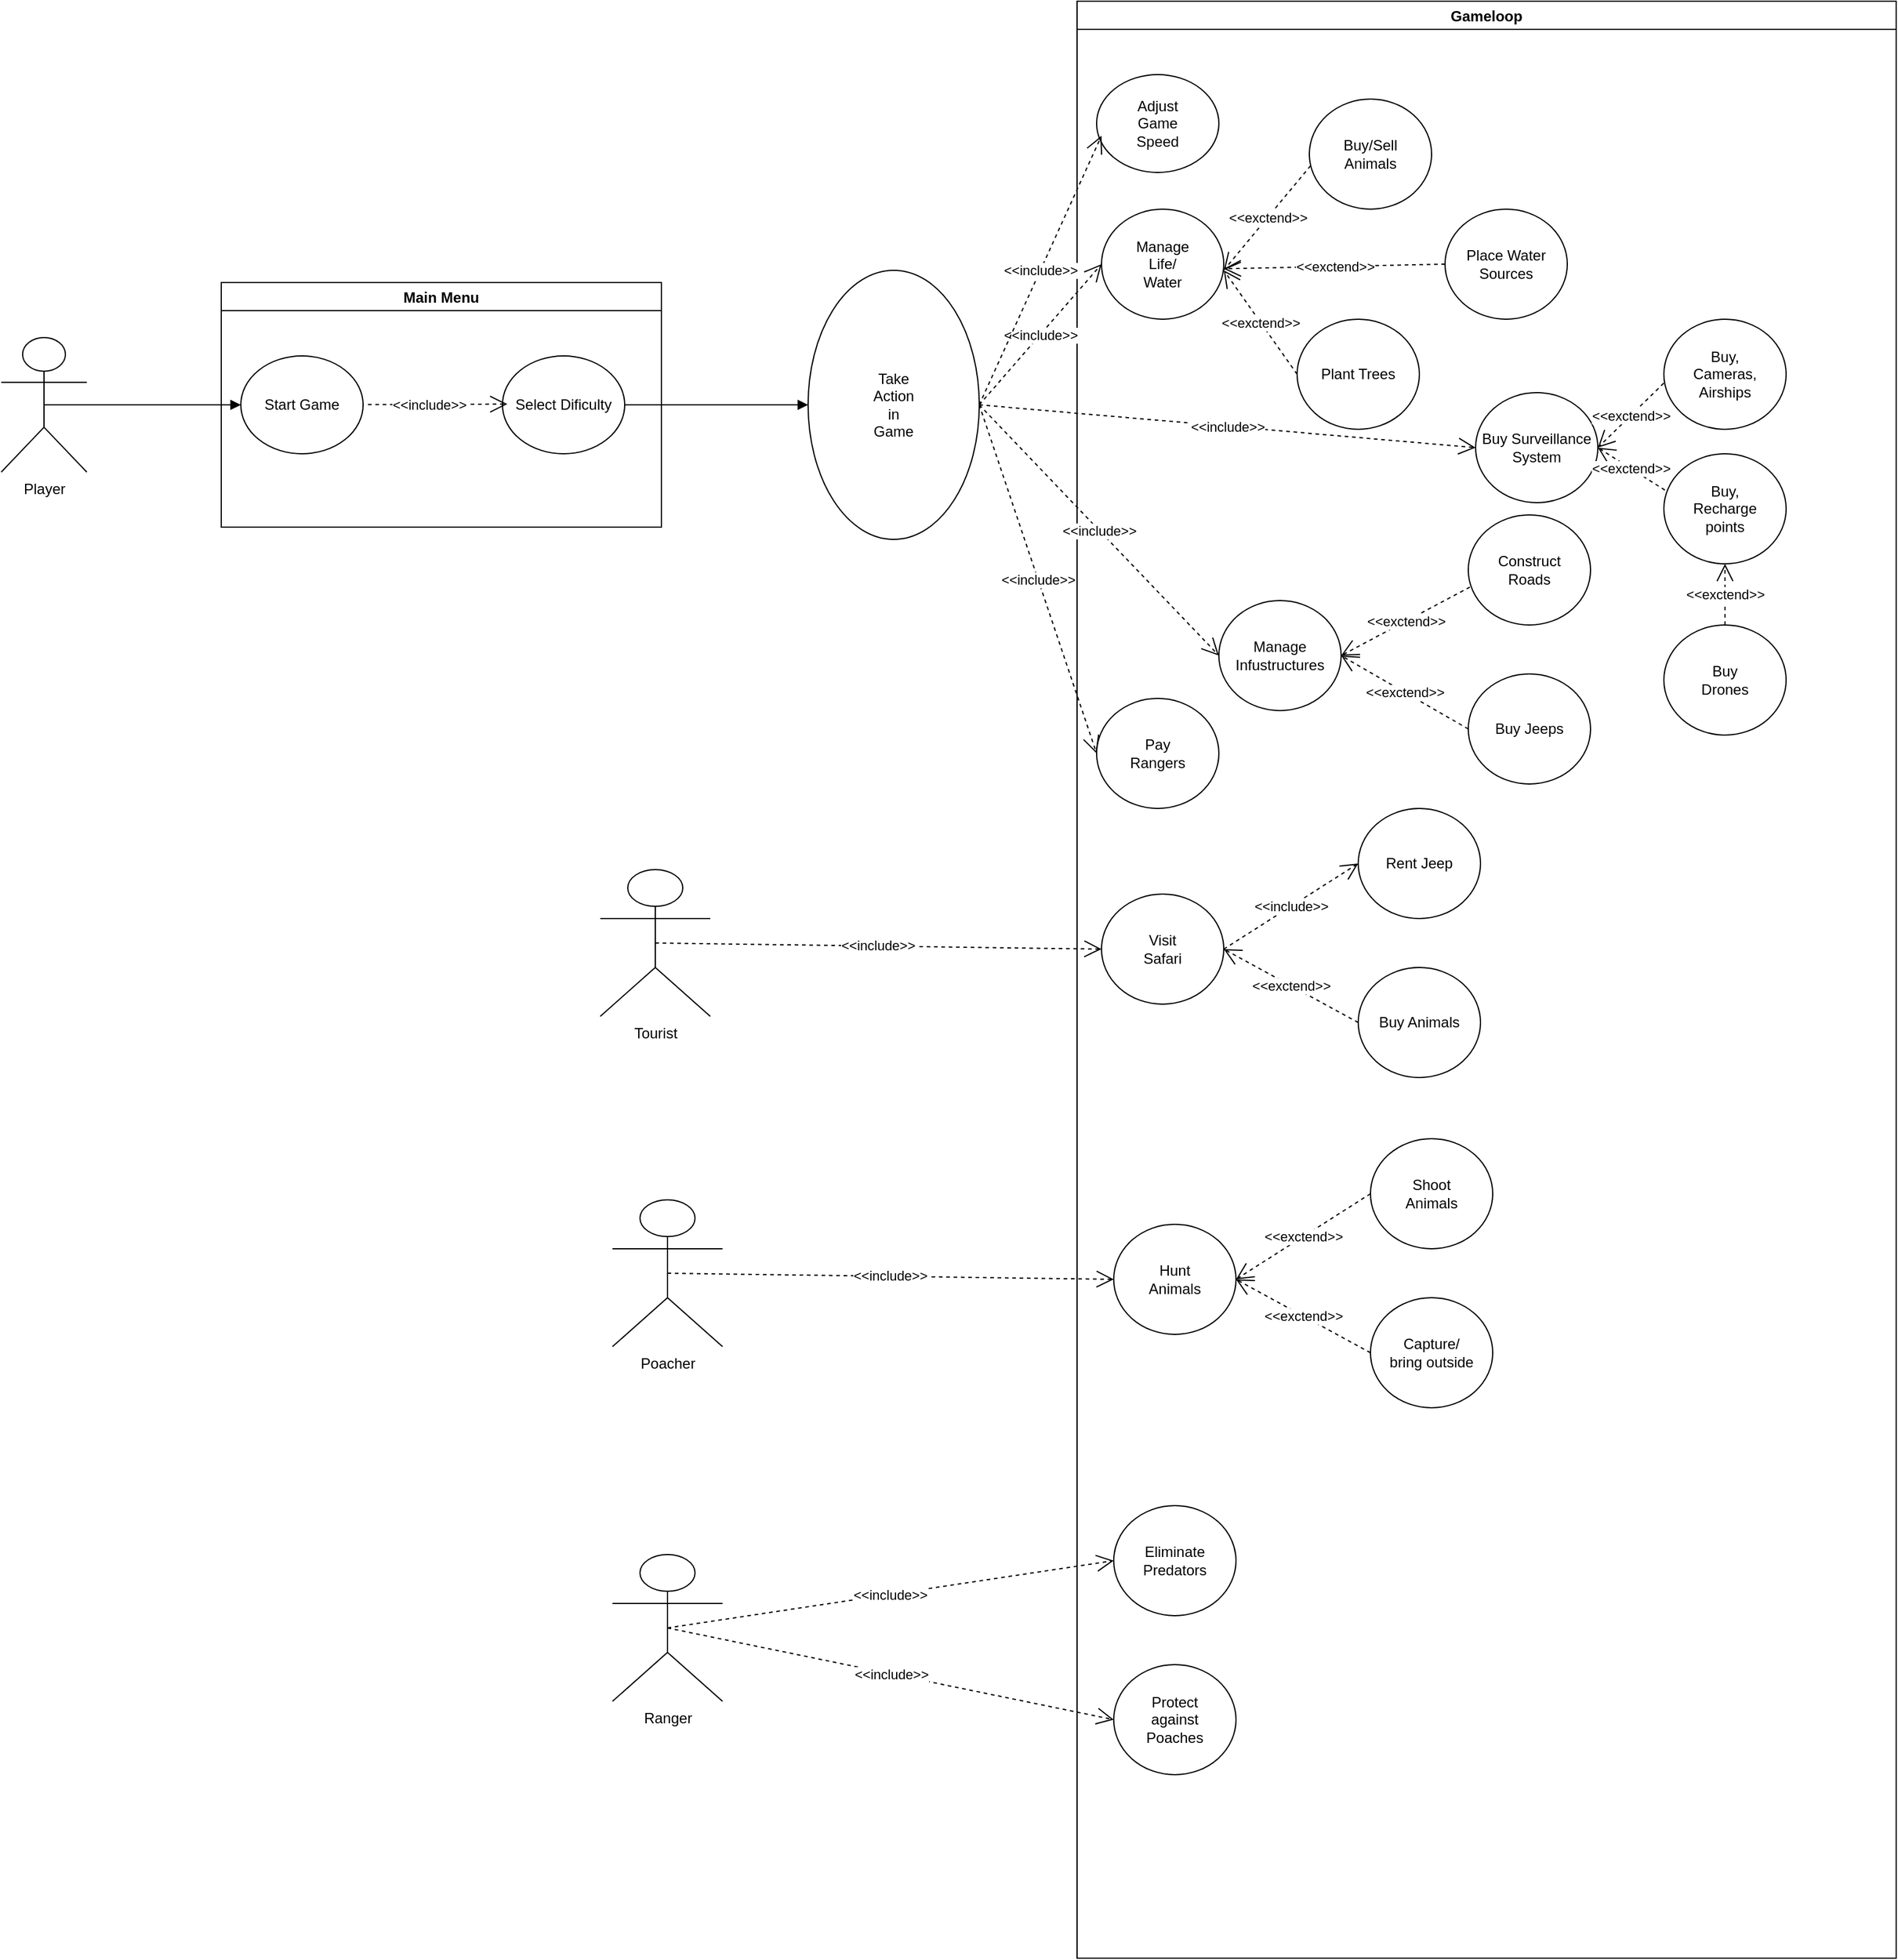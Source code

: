 <mxfile version="26.0.16">
  <diagram name="Σελίδα-1" id="S-yTBGDIuuRSjk1TnokO">
    <mxGraphModel dx="1229" dy="530" grid="1" gridSize="10" guides="1" tooltips="1" connect="1" arrows="1" fold="1" page="1" pageScale="1" pageWidth="827" pageHeight="1169" math="0" shadow="0">
      <root>
        <mxCell id="0" />
        <mxCell id="1" parent="0" />
        <mxCell id="vM_H_15y9soAiDHg9K5Y-1" value="Player" style="shape=umlActor;verticalLabelPosition=bottom;verticalAlign=top;html=1;" parent="1" vertex="1">
          <mxGeometry x="10" y="275" width="70" height="110" as="geometry" />
        </mxCell>
        <mxCell id="vM_H_15y9soAiDHg9K5Y-3" value="Main Menu" style="swimlane;" parent="1" vertex="1">
          <mxGeometry x="190" y="230" width="360" height="200" as="geometry" />
        </mxCell>
        <mxCell id="vM_H_15y9soAiDHg9K5Y-5" value="Start Game" style="ellipse;whiteSpace=wrap;html=1;align=center;" parent="vM_H_15y9soAiDHg9K5Y-3" vertex="1">
          <mxGeometry x="16" y="60" width="100" height="80" as="geometry" />
        </mxCell>
        <mxCell id="vM_H_15y9soAiDHg9K5Y-6" value="Select Dificulty" style="ellipse;whiteSpace=wrap;html=1;align=center;" parent="vM_H_15y9soAiDHg9K5Y-3" vertex="1">
          <mxGeometry x="230" y="60" width="100" height="80" as="geometry" />
        </mxCell>
        <mxCell id="vM_H_15y9soAiDHg9K5Y-12" value="&amp;lt;&amp;lt;include&amp;gt;&amp;gt;" style="endArrow=open;endSize=12;dashed=1;html=1;rounded=0;" parent="vM_H_15y9soAiDHg9K5Y-3" edge="1">
          <mxGeometry x="-0.123" width="160" relative="1" as="geometry">
            <mxPoint x="120" y="99.76" as="sourcePoint" />
            <mxPoint x="234" y="99.38" as="targetPoint" />
            <mxPoint as="offset" />
          </mxGeometry>
        </mxCell>
        <mxCell id="vM_H_15y9soAiDHg9K5Y-7" value="" style="html=1;verticalAlign=bottom;endArrow=block;curved=0;rounded=0;entryX=0;entryY=0.5;entryDx=0;entryDy=0;exitX=0.5;exitY=0.5;exitDx=0;exitDy=0;exitPerimeter=0;" parent="1" source="vM_H_15y9soAiDHg9K5Y-1" target="vM_H_15y9soAiDHg9K5Y-5" edge="1">
          <mxGeometry width="80" relative="1" as="geometry">
            <mxPoint x="80" y="80" as="sourcePoint" />
            <mxPoint x="160" y="80" as="targetPoint" />
          </mxGeometry>
        </mxCell>
        <mxCell id="vM_H_15y9soAiDHg9K5Y-14" value="Take&lt;div&gt;Action&lt;/div&gt;&lt;div&gt;in&lt;/div&gt;&lt;div&gt;Game&lt;/div&gt;" style="ellipse;whiteSpace=wrap;html=1;" parent="1" vertex="1">
          <mxGeometry x="670" y="220" width="140" height="220" as="geometry" />
        </mxCell>
        <mxCell id="vM_H_15y9soAiDHg9K5Y-15" value="" style="html=1;verticalAlign=bottom;endArrow=block;curved=0;rounded=0;entryX=0;entryY=0.5;entryDx=0;entryDy=0;exitX=1;exitY=0.5;exitDx=0;exitDy=0;" parent="1" source="vM_H_15y9soAiDHg9K5Y-6" target="vM_H_15y9soAiDHg9K5Y-14" edge="1">
          <mxGeometry width="80" relative="1" as="geometry">
            <mxPoint x="510" y="109.38" as="sourcePoint" />
            <mxPoint x="670" y="109.38" as="targetPoint" />
          </mxGeometry>
        </mxCell>
        <mxCell id="vM_H_15y9soAiDHg9K5Y-28" value="Gameloop" style="swimlane;" parent="1" vertex="1">
          <mxGeometry x="890" width="670" height="1600" as="geometry" />
        </mxCell>
        <mxCell id="vM_H_15y9soAiDHg9K5Y-29" value="Adjust&lt;div&gt;Game&lt;/div&gt;&lt;div&gt;Speed&lt;/div&gt;" style="ellipse;whiteSpace=wrap;html=1;align=center;" parent="vM_H_15y9soAiDHg9K5Y-28" vertex="1">
          <mxGeometry x="16" y="60" width="100" height="80" as="geometry" />
        </mxCell>
        <mxCell id="vM_H_15y9soAiDHg9K5Y-34" value="Manage&lt;div&gt;Life/&lt;/div&gt;&lt;div&gt;Water&lt;/div&gt;" style="ellipse;whiteSpace=wrap;html=1;align=center;" parent="vM_H_15y9soAiDHg9K5Y-28" vertex="1">
          <mxGeometry x="20" y="170" width="100" height="90" as="geometry" />
        </mxCell>
        <mxCell id="vM_H_15y9soAiDHg9K5Y-35" value="Buy/Sell&lt;div&gt;Animals&lt;/div&gt;" style="ellipse;whiteSpace=wrap;html=1;align=center;" parent="vM_H_15y9soAiDHg9K5Y-28" vertex="1">
          <mxGeometry x="190" y="80" width="100" height="90" as="geometry" />
        </mxCell>
        <mxCell id="vM_H_15y9soAiDHg9K5Y-36" value="Plant Trees" style="ellipse;whiteSpace=wrap;html=1;align=center;" parent="vM_H_15y9soAiDHg9K5Y-28" vertex="1">
          <mxGeometry x="180" y="260" width="100" height="90" as="geometry" />
        </mxCell>
        <mxCell id="vM_H_15y9soAiDHg9K5Y-38" value="Place Water&lt;div&gt;Sources&lt;/div&gt;" style="ellipse;whiteSpace=wrap;html=1;align=center;" parent="vM_H_15y9soAiDHg9K5Y-28" vertex="1">
          <mxGeometry x="301" y="170" width="100" height="90" as="geometry" />
        </mxCell>
        <mxCell id="vM_H_15y9soAiDHg9K5Y-39" value="&amp;lt;&amp;lt;exctend&amp;gt;&amp;gt;" style="endArrow=open;endSize=12;dashed=1;html=1;rounded=0;exitX=0.01;exitY=0.606;exitDx=0;exitDy=0;exitPerimeter=0;" parent="vM_H_15y9soAiDHg9K5Y-28" source="vM_H_15y9soAiDHg9K5Y-35" edge="1">
          <mxGeometry width="160" relative="1" as="geometry">
            <mxPoint x="270" y="220" as="sourcePoint" />
            <mxPoint x="120" y="220" as="targetPoint" />
          </mxGeometry>
        </mxCell>
        <mxCell id="vM_H_15y9soAiDHg9K5Y-40" value="&amp;lt;&amp;lt;exctend&amp;gt;&amp;gt;" style="endArrow=open;endSize=12;dashed=1;html=1;rounded=0;exitX=0;exitY=0.5;exitDx=0;exitDy=0;" parent="vM_H_15y9soAiDHg9K5Y-28" source="vM_H_15y9soAiDHg9K5Y-38" edge="1">
          <mxGeometry width="160" relative="1" as="geometry">
            <mxPoint x="300" y="200" as="sourcePoint" />
            <mxPoint x="120" y="218.75" as="targetPoint" />
          </mxGeometry>
        </mxCell>
        <mxCell id="vM_H_15y9soAiDHg9K5Y-41" value="&amp;lt;&amp;lt;exctend&amp;gt;&amp;gt;" style="endArrow=open;endSize=12;dashed=1;html=1;rounded=0;exitX=0;exitY=0.5;exitDx=0;exitDy=0;" parent="vM_H_15y9soAiDHg9K5Y-28" source="vM_H_15y9soAiDHg9K5Y-36" edge="1">
          <mxGeometry width="160" relative="1" as="geometry">
            <mxPoint x="270" y="220" as="sourcePoint" />
            <mxPoint x="120" y="220" as="targetPoint" />
          </mxGeometry>
        </mxCell>
        <mxCell id="vM_H_15y9soAiDHg9K5Y-42" value="Manage&lt;div&gt;Infustructures&lt;/div&gt;" style="ellipse;whiteSpace=wrap;html=1;align=center;" parent="vM_H_15y9soAiDHg9K5Y-28" vertex="1">
          <mxGeometry x="116" y="490" width="100" height="90" as="geometry" />
        </mxCell>
        <mxCell id="vM_H_15y9soAiDHg9K5Y-44" value="Construct&lt;div&gt;Roads&lt;/div&gt;" style="ellipse;whiteSpace=wrap;html=1;align=center;" parent="vM_H_15y9soAiDHg9K5Y-28" vertex="1">
          <mxGeometry x="320" y="420" width="100" height="90" as="geometry" />
        </mxCell>
        <mxCell id="vM_H_15y9soAiDHg9K5Y-43" value="Buy Jeeps" style="ellipse;whiteSpace=wrap;html=1;align=center;" parent="vM_H_15y9soAiDHg9K5Y-28" vertex="1">
          <mxGeometry x="320" y="550" width="100" height="90" as="geometry" />
        </mxCell>
        <mxCell id="vM_H_15y9soAiDHg9K5Y-45" value="&amp;lt;&amp;lt;exctend&amp;gt;&amp;gt;" style="endArrow=open;endSize=12;dashed=1;html=1;rounded=0;exitX=0.013;exitY=0.656;exitDx=0;exitDy=0;exitPerimeter=0;entryX=1;entryY=0.5;entryDx=0;entryDy=0;" parent="vM_H_15y9soAiDHg9K5Y-28" edge="1" target="vM_H_15y9soAiDHg9K5Y-42" source="vM_H_15y9soAiDHg9K5Y-44">
          <mxGeometry width="160" relative="1" as="geometry">
            <mxPoint x="300" y="430" as="sourcePoint" />
            <mxPoint x="116" y="470" as="targetPoint" />
          </mxGeometry>
        </mxCell>
        <mxCell id="vM_H_15y9soAiDHg9K5Y-46" value="&amp;lt;&amp;lt;exctend&amp;gt;&amp;gt;" style="endArrow=open;endSize=12;dashed=1;html=1;rounded=0;exitX=0;exitY=0.5;exitDx=0;exitDy=0;entryX=1;entryY=0.5;entryDx=0;entryDy=0;" parent="vM_H_15y9soAiDHg9K5Y-28" source="vM_H_15y9soAiDHg9K5Y-43" edge="1" target="vM_H_15y9soAiDHg9K5Y-42">
          <mxGeometry width="160" relative="1" as="geometry">
            <mxPoint x="266" y="460" as="sourcePoint" />
            <mxPoint x="116" y="460" as="targetPoint" />
          </mxGeometry>
        </mxCell>
        <mxCell id="vM_H_15y9soAiDHg9K5Y-48" value="Pay&lt;div&gt;Rangers&lt;/div&gt;" style="ellipse;whiteSpace=wrap;html=1;align=center;" parent="vM_H_15y9soAiDHg9K5Y-28" vertex="1">
          <mxGeometry x="16" y="570" width="100" height="90" as="geometry" />
        </mxCell>
        <mxCell id="vM_H_15y9soAiDHg9K5Y-56" value="Visit&lt;div&gt;Safari&lt;/div&gt;" style="ellipse;whiteSpace=wrap;html=1;align=center;" parent="vM_H_15y9soAiDHg9K5Y-28" vertex="1">
          <mxGeometry x="20" y="730" width="100" height="90" as="geometry" />
        </mxCell>
        <mxCell id="vM_H_15y9soAiDHg9K5Y-58" value="Rent Jeep" style="ellipse;whiteSpace=wrap;html=1;align=center;" parent="vM_H_15y9soAiDHg9K5Y-28" vertex="1">
          <mxGeometry x="230" y="660" width="100" height="90" as="geometry" />
        </mxCell>
        <mxCell id="vM_H_15y9soAiDHg9K5Y-57" value="Buy Animals" style="ellipse;whiteSpace=wrap;html=1;align=center;" parent="vM_H_15y9soAiDHg9K5Y-28" vertex="1">
          <mxGeometry x="230" y="790" width="100" height="90" as="geometry" />
        </mxCell>
        <mxCell id="vM_H_15y9soAiDHg9K5Y-59" value="&amp;lt;&amp;lt;include&amp;gt;&amp;gt;" style="endArrow=open;endSize=12;dashed=1;html=1;rounded=0;exitX=1;exitY=0.5;exitDx=0;exitDy=0;entryX=0;entryY=0.5;entryDx=0;entryDy=0;" parent="vM_H_15y9soAiDHg9K5Y-28" source="vM_H_15y9soAiDHg9K5Y-56" target="vM_H_15y9soAiDHg9K5Y-58" edge="1">
          <mxGeometry width="160" relative="1" as="geometry">
            <mxPoint x="-810" y="290" as="sourcePoint" />
            <mxPoint x="-650" y="290" as="targetPoint" />
          </mxGeometry>
        </mxCell>
        <mxCell id="vM_H_15y9soAiDHg9K5Y-61" value="&amp;lt;&amp;lt;exctend&amp;gt;&amp;gt;" style="endArrow=open;endSize=12;dashed=1;html=1;rounded=0;entryX=1;entryY=0.5;entryDx=0;entryDy=0;exitX=0;exitY=0.5;exitDx=0;exitDy=0;" parent="vM_H_15y9soAiDHg9K5Y-28" source="vM_H_15y9soAiDHg9K5Y-57" target="vM_H_15y9soAiDHg9K5Y-56" edge="1">
          <mxGeometry width="160" relative="1" as="geometry">
            <mxPoint x="-650" y="390" as="sourcePoint" />
            <mxPoint x="-800" y="390" as="targetPoint" />
          </mxGeometry>
        </mxCell>
        <mxCell id="vM_H_15y9soAiDHg9K5Y-63" value="Hunt&lt;div&gt;Animals&lt;/div&gt;" style="ellipse;whiteSpace=wrap;html=1;align=center;" parent="vM_H_15y9soAiDHg9K5Y-28" vertex="1">
          <mxGeometry x="30" y="1000" width="100" height="90" as="geometry" />
        </mxCell>
        <mxCell id="vM_H_15y9soAiDHg9K5Y-64" value="Shoot&lt;div&gt;Animals&lt;/div&gt;" style="ellipse;whiteSpace=wrap;html=1;align=center;" parent="vM_H_15y9soAiDHg9K5Y-28" vertex="1">
          <mxGeometry x="240" y="930" width="100" height="90" as="geometry" />
        </mxCell>
        <mxCell id="vM_H_15y9soAiDHg9K5Y-65" value="Capture/&lt;div&gt;bring outside&lt;/div&gt;" style="ellipse;whiteSpace=wrap;html=1;align=center;" parent="vM_H_15y9soAiDHg9K5Y-28" vertex="1">
          <mxGeometry x="240" y="1060" width="100" height="90" as="geometry" />
        </mxCell>
        <mxCell id="vM_H_15y9soAiDHg9K5Y-66" value="&amp;lt;&amp;lt;exctend&amp;gt;&amp;gt;" style="endArrow=open;endSize=12;dashed=1;html=1;rounded=0;entryX=1;entryY=0.5;entryDx=0;entryDy=0;exitX=0;exitY=0.5;exitDx=0;exitDy=0;" parent="vM_H_15y9soAiDHg9K5Y-28" source="vM_H_15y9soAiDHg9K5Y-65" target="vM_H_15y9soAiDHg9K5Y-63" edge="1">
          <mxGeometry width="160" relative="1" as="geometry">
            <mxPoint x="-640" y="660" as="sourcePoint" />
            <mxPoint x="-790" y="660" as="targetPoint" />
          </mxGeometry>
        </mxCell>
        <mxCell id="vM_H_15y9soAiDHg9K5Y-67" value="Poacher" style="shape=umlActor;verticalLabelPosition=bottom;verticalAlign=top;html=1;" parent="vM_H_15y9soAiDHg9K5Y-28" vertex="1">
          <mxGeometry x="-380" y="980" width="90" height="120" as="geometry" />
        </mxCell>
        <mxCell id="vM_H_15y9soAiDHg9K5Y-68" value="&amp;lt;&amp;lt;include&amp;gt;&amp;gt;" style="endArrow=open;endSize=12;dashed=1;html=1;rounded=0;entryX=0;entryY=0.5;entryDx=0;entryDy=0;exitX=0.5;exitY=0.5;exitDx=0;exitDy=0;exitPerimeter=0;" parent="vM_H_15y9soAiDHg9K5Y-28" source="vM_H_15y9soAiDHg9K5Y-67" target="vM_H_15y9soAiDHg9K5Y-63" edge="1">
          <mxGeometry width="160" relative="1" as="geometry">
            <mxPoint x="-790" y="570" as="sourcePoint" />
            <mxPoint x="-630" y="570" as="targetPoint" />
          </mxGeometry>
        </mxCell>
        <mxCell id="vM_H_15y9soAiDHg9K5Y-69" value="&amp;lt;&amp;lt;exctend&amp;gt;&amp;gt;" style="endArrow=open;endSize=12;dashed=1;html=1;rounded=0;entryX=1;entryY=0.5;entryDx=0;entryDy=0;exitX=0;exitY=0.5;exitDx=0;exitDy=0;" parent="vM_H_15y9soAiDHg9K5Y-28" source="vM_H_15y9soAiDHg9K5Y-64" target="vM_H_15y9soAiDHg9K5Y-63" edge="1">
          <mxGeometry width="160" relative="1" as="geometry">
            <mxPoint x="250" y="1115" as="sourcePoint" />
            <mxPoint x="140" y="1055" as="targetPoint" />
          </mxGeometry>
        </mxCell>
        <mxCell id="vM_H_15y9soAiDHg9K5Y-73" value="Eliminate&lt;div&gt;Predators&lt;/div&gt;" style="ellipse;whiteSpace=wrap;html=1;align=center;" parent="vM_H_15y9soAiDHg9K5Y-28" vertex="1">
          <mxGeometry x="30" y="1230" width="100" height="90" as="geometry" />
        </mxCell>
        <mxCell id="vM_H_15y9soAiDHg9K5Y-74" value="Protect&lt;div&gt;against&lt;/div&gt;&lt;div&gt;Poaches&lt;/div&gt;" style="ellipse;whiteSpace=wrap;html=1;align=center;" parent="vM_H_15y9soAiDHg9K5Y-28" vertex="1">
          <mxGeometry x="30" y="1360" width="100" height="90" as="geometry" />
        </mxCell>
        <mxCell id="j2JSVKNrA4rSxsLlnZ5x-1" value="Buy&amp;nbsp;Surveillance System" style="ellipse;whiteSpace=wrap;html=1;align=center;" vertex="1" parent="vM_H_15y9soAiDHg9K5Y-28">
          <mxGeometry x="326" y="320" width="100" height="90" as="geometry" />
        </mxCell>
        <mxCell id="j2JSVKNrA4rSxsLlnZ5x-3" value="Buy,&lt;div&gt;Cameras,&lt;div&gt;Airships&lt;/div&gt;&lt;/div&gt;" style="ellipse;whiteSpace=wrap;html=1;align=center;" vertex="1" parent="vM_H_15y9soAiDHg9K5Y-28">
          <mxGeometry x="480" y="260" width="100" height="90" as="geometry" />
        </mxCell>
        <mxCell id="j2JSVKNrA4rSxsLlnZ5x-4" value="&amp;lt;&amp;lt;exctend&amp;gt;&amp;gt;" style="endArrow=open;endSize=12;dashed=1;html=1;rounded=0;exitX=-0.001;exitY=0.581;exitDx=0;exitDy=0;entryX=1;entryY=0.5;entryDx=0;entryDy=0;exitPerimeter=0;" edge="1" parent="vM_H_15y9soAiDHg9K5Y-28" source="j2JSVKNrA4rSxsLlnZ5x-3" target="j2JSVKNrA4rSxsLlnZ5x-1">
          <mxGeometry width="160" relative="1" as="geometry">
            <mxPoint x="601" y="380" as="sourcePoint" />
            <mxPoint x="420" y="383.75" as="targetPoint" />
          </mxGeometry>
        </mxCell>
        <mxCell id="j2JSVKNrA4rSxsLlnZ5x-5" value="Buy,&lt;div&gt;Recharge&lt;div&gt;points&lt;/div&gt;&lt;/div&gt;" style="ellipse;whiteSpace=wrap;html=1;align=center;" vertex="1" parent="vM_H_15y9soAiDHg9K5Y-28">
          <mxGeometry x="480" y="370" width="100" height="90" as="geometry" />
        </mxCell>
        <mxCell id="j2JSVKNrA4rSxsLlnZ5x-6" value="Buy&lt;div&gt;Drones&lt;/div&gt;" style="ellipse;whiteSpace=wrap;html=1;align=center;" vertex="1" parent="vM_H_15y9soAiDHg9K5Y-28">
          <mxGeometry x="480" y="510" width="100" height="90" as="geometry" />
        </mxCell>
        <mxCell id="j2JSVKNrA4rSxsLlnZ5x-7" value="&amp;lt;&amp;lt;exctend&amp;gt;&amp;gt;" style="endArrow=open;endSize=12;dashed=1;html=1;rounded=0;exitX=0.008;exitY=0.33;exitDx=0;exitDy=0;entryX=1;entryY=0.5;entryDx=0;entryDy=0;exitPerimeter=0;" edge="1" parent="vM_H_15y9soAiDHg9K5Y-28" source="j2JSVKNrA4rSxsLlnZ5x-5" target="j2JSVKNrA4rSxsLlnZ5x-1">
          <mxGeometry width="160" relative="1" as="geometry">
            <mxPoint x="490" y="322" as="sourcePoint" />
            <mxPoint x="436" y="375" as="targetPoint" />
          </mxGeometry>
        </mxCell>
        <mxCell id="j2JSVKNrA4rSxsLlnZ5x-8" value="&amp;lt;&amp;lt;exctend&amp;gt;&amp;gt;" style="endArrow=open;endSize=12;dashed=1;html=1;rounded=0;exitX=0.5;exitY=0;exitDx=0;exitDy=0;entryX=0.5;entryY=1;entryDx=0;entryDy=0;" edge="1" parent="vM_H_15y9soAiDHg9K5Y-28" source="j2JSVKNrA4rSxsLlnZ5x-6" target="j2JSVKNrA4rSxsLlnZ5x-5">
          <mxGeometry width="160" relative="1" as="geometry">
            <mxPoint x="500" y="332" as="sourcePoint" />
            <mxPoint x="446" y="385" as="targetPoint" />
          </mxGeometry>
        </mxCell>
        <mxCell id="vM_H_15y9soAiDHg9K5Y-49" value="&amp;lt;&amp;lt;include&amp;gt;&amp;gt;" style="endArrow=open;endSize=12;dashed=1;html=1;rounded=0;exitX=1;exitY=0.5;exitDx=0;exitDy=0;entryX=0;entryY=0.5;entryDx=0;entryDy=0;" parent="1" source="vM_H_15y9soAiDHg9K5Y-14" target="vM_H_15y9soAiDHg9K5Y-48" edge="1">
          <mxGeometry width="160" relative="1" as="geometry">
            <mxPoint x="80" y="290" as="sourcePoint" />
            <mxPoint x="240" y="290" as="targetPoint" />
          </mxGeometry>
        </mxCell>
        <mxCell id="vM_H_15y9soAiDHg9K5Y-50" value="&amp;lt;&amp;lt;include&amp;gt;&amp;gt;" style="endArrow=open;endSize=12;dashed=1;html=1;rounded=0;exitX=1;exitY=0.5;exitDx=0;exitDy=0;entryX=0;entryY=0.5;entryDx=0;entryDy=0;" parent="1" source="vM_H_15y9soAiDHg9K5Y-14" target="vM_H_15y9soAiDHg9K5Y-42" edge="1">
          <mxGeometry width="160" relative="1" as="geometry">
            <mxPoint x="90" y="300" as="sourcePoint" />
            <mxPoint x="250" y="300" as="targetPoint" />
          </mxGeometry>
        </mxCell>
        <mxCell id="vM_H_15y9soAiDHg9K5Y-51" value="&amp;lt;&amp;lt;include&amp;gt;&amp;gt;" style="endArrow=open;endSize=12;dashed=1;html=1;rounded=0;exitX=1;exitY=0.5;exitDx=0;exitDy=0;entryX=0;entryY=0.5;entryDx=0;entryDy=0;" parent="1" source="vM_H_15y9soAiDHg9K5Y-14" target="vM_H_15y9soAiDHg9K5Y-34" edge="1">
          <mxGeometry width="160" relative="1" as="geometry">
            <mxPoint x="100" y="310" as="sourcePoint" />
            <mxPoint x="260" y="310" as="targetPoint" />
          </mxGeometry>
        </mxCell>
        <mxCell id="vM_H_15y9soAiDHg9K5Y-52" value="&amp;lt;&amp;lt;include&amp;gt;&amp;gt;" style="endArrow=open;endSize=12;dashed=1;html=1;rounded=0;entryX=0.04;entryY=0.625;entryDx=0;entryDy=0;entryPerimeter=0;exitX=1;exitY=0.5;exitDx=0;exitDy=0;" parent="1" source="vM_H_15y9soAiDHg9K5Y-14" target="vM_H_15y9soAiDHg9K5Y-29" edge="1">
          <mxGeometry width="160" relative="1" as="geometry">
            <mxPoint x="810" y="120" as="sourcePoint" />
            <mxPoint x="970" y="120" as="targetPoint" />
          </mxGeometry>
        </mxCell>
        <mxCell id="vM_H_15y9soAiDHg9K5Y-53" value="Tourist" style="shape=umlActor;verticalLabelPosition=bottom;verticalAlign=top;html=1;" parent="1" vertex="1">
          <mxGeometry x="500" y="710" width="90" height="120" as="geometry" />
        </mxCell>
        <mxCell id="vM_H_15y9soAiDHg9K5Y-60" value="&amp;lt;&amp;lt;include&amp;gt;&amp;gt;" style="endArrow=open;endSize=12;dashed=1;html=1;rounded=0;entryX=0;entryY=0.5;entryDx=0;entryDy=0;exitX=0.5;exitY=0.5;exitDx=0;exitDy=0;exitPerimeter=0;" parent="1" source="vM_H_15y9soAiDHg9K5Y-53" target="vM_H_15y9soAiDHg9K5Y-56" edge="1">
          <mxGeometry width="160" relative="1" as="geometry">
            <mxPoint x="90" y="300" as="sourcePoint" />
            <mxPoint x="250" y="300" as="targetPoint" />
          </mxGeometry>
        </mxCell>
        <mxCell id="vM_H_15y9soAiDHg9K5Y-70" value="Ranger" style="shape=umlActor;verticalLabelPosition=bottom;verticalAlign=top;html=1;" parent="1" vertex="1">
          <mxGeometry x="510" y="1270" width="90" height="120" as="geometry" />
        </mxCell>
        <mxCell id="vM_H_15y9soAiDHg9K5Y-75" value="&amp;lt;&amp;lt;include&amp;gt;&amp;gt;" style="endArrow=open;endSize=12;dashed=1;html=1;rounded=0;entryX=0;entryY=0.5;entryDx=0;entryDy=0;exitX=0.5;exitY=0.5;exitDx=0;exitDy=0;exitPerimeter=0;" parent="1" source="vM_H_15y9soAiDHg9K5Y-70" target="vM_H_15y9soAiDHg9K5Y-74" edge="1">
          <mxGeometry width="160" relative="1" as="geometry">
            <mxPoint x="565" y="1050" as="sourcePoint" />
            <mxPoint x="930" y="1055" as="targetPoint" />
          </mxGeometry>
        </mxCell>
        <mxCell id="vM_H_15y9soAiDHg9K5Y-76" value="&amp;lt;&amp;lt;include&amp;gt;&amp;gt;" style="endArrow=open;endSize=12;dashed=1;html=1;rounded=0;entryX=0;entryY=0.5;entryDx=0;entryDy=0;exitX=0.5;exitY=0.5;exitDx=0;exitDy=0;exitPerimeter=0;" parent="1" source="vM_H_15y9soAiDHg9K5Y-70" target="vM_H_15y9soAiDHg9K5Y-73" edge="1">
          <mxGeometry width="160" relative="1" as="geometry">
            <mxPoint x="575" y="1060" as="sourcePoint" />
            <mxPoint x="940" y="1065" as="targetPoint" />
          </mxGeometry>
        </mxCell>
        <mxCell id="j2JSVKNrA4rSxsLlnZ5x-2" value="&amp;lt;&amp;lt;include&amp;gt;&amp;gt;" style="endArrow=open;endSize=12;dashed=1;html=1;rounded=0;exitX=1;exitY=0.5;exitDx=0;exitDy=0;entryX=0;entryY=0.5;entryDx=0;entryDy=0;" edge="1" parent="1" target="j2JSVKNrA4rSxsLlnZ5x-1" source="vM_H_15y9soAiDHg9K5Y-14">
          <mxGeometry width="160" relative="1" as="geometry">
            <mxPoint x="970.0" y="270" as="sourcePoint" />
            <mxPoint x="460" y="130" as="targetPoint" />
          </mxGeometry>
        </mxCell>
      </root>
    </mxGraphModel>
  </diagram>
</mxfile>
